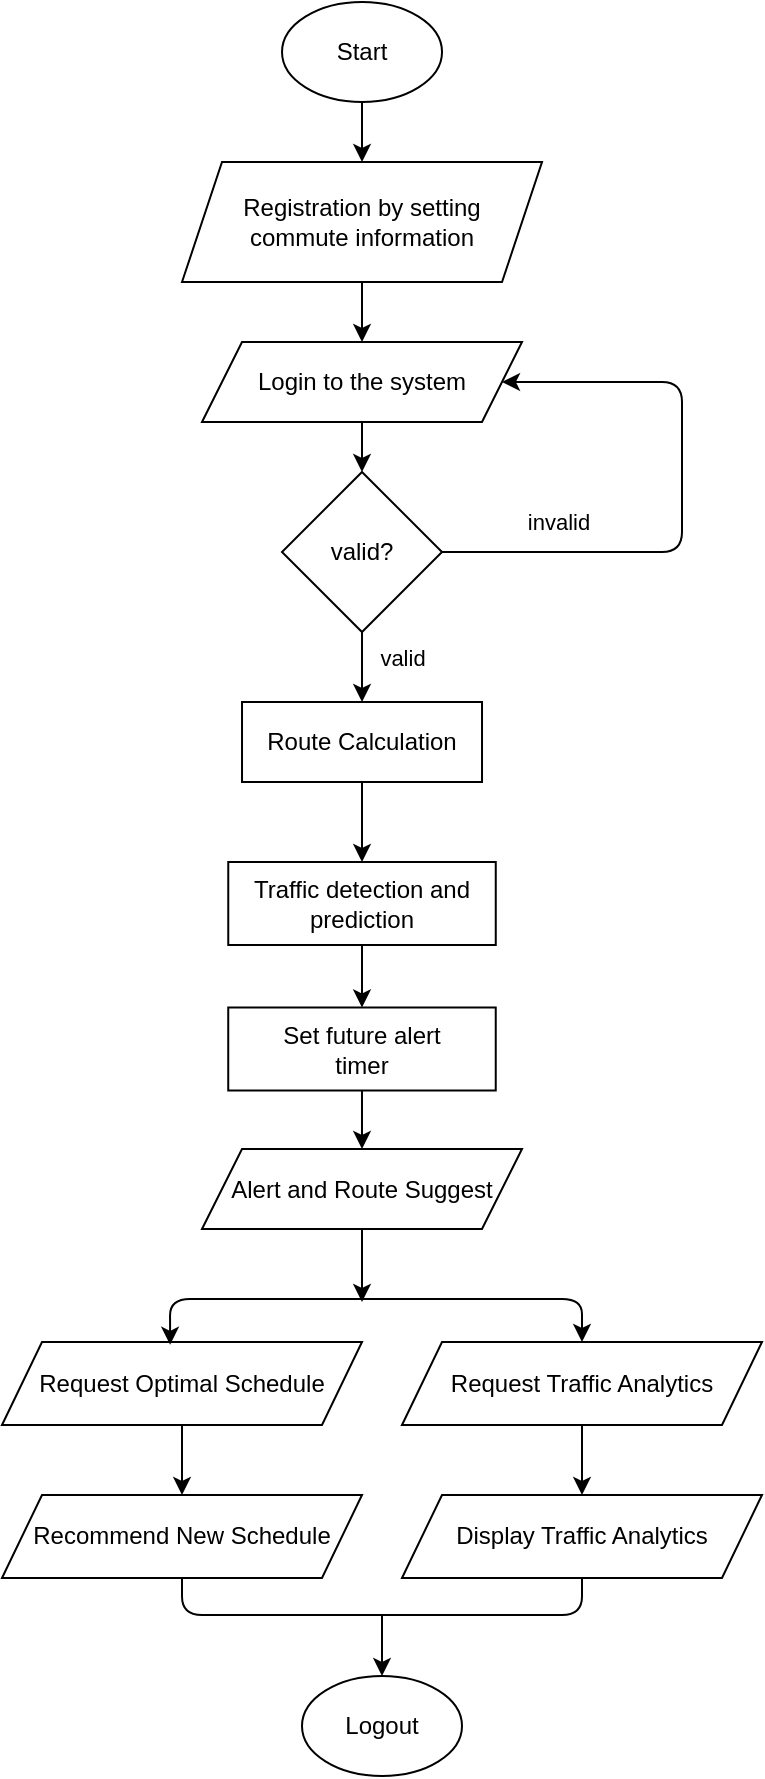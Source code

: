 <mxfile>
    <diagram id="ZNUTMDEAcTRhCldl6f15" name="Page-1">
        <mxGraphModel dx="2080" dy="2268" grid="1" gridSize="10" guides="1" tooltips="1" connect="1" arrows="1" fold="1" page="1" pageScale="1" pageWidth="850" pageHeight="1100" math="0" shadow="0">
            <root>
                <mxCell id="0"/>
                <mxCell id="1" parent="0"/>
                <mxCell id="23" style="edgeStyle=none;html=1;entryX=1;entryY=0.5;entryDx=0;entryDy=0;" parent="1" target="29" edge="1">
                    <mxGeometry relative="1" as="geometry">
                        <Array as="points">
                            <mxPoint x="620" y="290"/>
                        </Array>
                        <mxPoint x="430.707" y="265.732" as="sourcePoint"/>
                    </mxGeometry>
                </mxCell>
                <mxCell id="65" style="edgeStyle=none;html=1;" parent="1" source="59" target="63" edge="1">
                    <mxGeometry relative="1" as="geometry"/>
                </mxCell>
                <mxCell id="59" value="Registration by setting&lt;br&gt;commute information" style="shape=parallelogram;perimeter=parallelogramPerimeter;whiteSpace=wrap;html=1;fixedSize=1;" parent="1" vertex="1">
                    <mxGeometry x="710.01" y="70" width="180" height="60" as="geometry"/>
                </mxCell>
                <mxCell id="64" style="edgeStyle=none;html=1;" parent="1" source="60" target="59" edge="1">
                    <mxGeometry relative="1" as="geometry"/>
                </mxCell>
                <mxCell id="60" value="Start" style="ellipse;whiteSpace=wrap;html=1;" parent="1" vertex="1">
                    <mxGeometry x="760.01" y="-10" width="80" height="50" as="geometry"/>
                </mxCell>
                <mxCell id="67" style="edgeStyle=none;html=1;entryX=1;entryY=0.5;entryDx=0;entryDy=0;" parent="1" source="61" target="63" edge="1">
                    <mxGeometry relative="1" as="geometry">
                        <Array as="points">
                            <mxPoint x="960" y="265"/>
                            <mxPoint x="960" y="180"/>
                        </Array>
                    </mxGeometry>
                </mxCell>
                <mxCell id="68" value="invalid" style="edgeLabel;html=1;align=center;verticalAlign=middle;resizable=0;points=[];" parent="67" vertex="1" connectable="0">
                    <mxGeometry x="-0.415" relative="1" as="geometry">
                        <mxPoint x="-29" y="-15" as="offset"/>
                    </mxGeometry>
                </mxCell>
                <mxCell id="70" style="edgeStyle=none;html=1;entryX=0.5;entryY=0;entryDx=0;entryDy=0;" parent="1" source="61" target="62" edge="1">
                    <mxGeometry relative="1" as="geometry">
                        <mxPoint x="800" y="360.0" as="targetPoint"/>
                    </mxGeometry>
                </mxCell>
                <mxCell id="71" value="valid" style="edgeLabel;html=1;align=center;verticalAlign=middle;resizable=0;points=[];" parent="70" vertex="1" connectable="0">
                    <mxGeometry x="-0.284" relative="1" as="geometry">
                        <mxPoint x="20" as="offset"/>
                    </mxGeometry>
                </mxCell>
                <mxCell id="61" value="valid?" style="rhombus;whiteSpace=wrap;html=1;" parent="1" vertex="1">
                    <mxGeometry x="760" y="225" width="80" height="80" as="geometry"/>
                </mxCell>
                <mxCell id="73" style="edgeStyle=none;html=1;entryX=0.5;entryY=0;entryDx=0;entryDy=0;" parent="1" source="62" target="75" edge="1">
                    <mxGeometry relative="1" as="geometry">
                        <mxPoint x="800" y="428.5" as="targetPoint"/>
                    </mxGeometry>
                </mxCell>
                <mxCell id="62" value="Route Calculation" style="rounded=0;whiteSpace=wrap;html=1;" parent="1" vertex="1">
                    <mxGeometry x="740.01" y="340" width="120" height="40" as="geometry"/>
                </mxCell>
                <mxCell id="66" style="edgeStyle=none;html=1;" parent="1" source="63" target="61" edge="1">
                    <mxGeometry relative="1" as="geometry"/>
                </mxCell>
                <mxCell id="63" value="Login to the system" style="shape=parallelogram;perimeter=parallelogramPerimeter;whiteSpace=wrap;html=1;fixedSize=1;" parent="1" vertex="1">
                    <mxGeometry x="720" y="160" width="160" height="40" as="geometry"/>
                </mxCell>
                <mxCell id="78" style="edgeStyle=none;html=1;entryX=0.5;entryY=0;entryDx=0;entryDy=0;" parent="1" source="75" target="80" edge="1">
                    <mxGeometry relative="1" as="geometry">
                        <mxPoint x="800.001" y="498.5" as="targetPoint"/>
                    </mxGeometry>
                </mxCell>
                <mxCell id="75" value="Traffic detection and &lt;br&gt;prediction" style="rounded=0;whiteSpace=wrap;html=1;" parent="1" vertex="1">
                    <mxGeometry x="733.13" y="420" width="133.75" height="41.5" as="geometry"/>
                </mxCell>
                <mxCell id="88" style="edgeStyle=none;html=1;" parent="1" source="79" edge="1">
                    <mxGeometry relative="1" as="geometry">
                        <mxPoint x="800" y="640" as="targetPoint"/>
                    </mxGeometry>
                </mxCell>
                <mxCell id="79" value="Alert and Route Suggest" style="shape=parallelogram;perimeter=parallelogramPerimeter;whiteSpace=wrap;html=1;fixedSize=1;" parent="1" vertex="1">
                    <mxGeometry x="720" y="563.5" width="160" height="40" as="geometry"/>
                </mxCell>
                <mxCell id="81" style="edgeStyle=none;html=1;entryX=0.5;entryY=0;entryDx=0;entryDy=0;" parent="1" source="80" target="79" edge="1">
                    <mxGeometry relative="1" as="geometry"/>
                </mxCell>
                <mxCell id="80" value="Set future alert&lt;br style=&quot;border-color: var(--border-color);&quot;&gt;timer" style="rounded=0;whiteSpace=wrap;html=1;" parent="1" vertex="1">
                    <mxGeometry x="733.12" y="492.75" width="133.75" height="41.5" as="geometry"/>
                </mxCell>
                <mxCell id="91" style="edgeStyle=none;html=1;" parent="1" source="84" target="89" edge="1">
                    <mxGeometry relative="1" as="geometry"/>
                </mxCell>
                <mxCell id="84" value="Request Optimal Schedule" style="shape=parallelogram;perimeter=parallelogramPerimeter;whiteSpace=wrap;html=1;fixedSize=1;" parent="1" vertex="1">
                    <mxGeometry x="620" y="660" width="180" height="41.5" as="geometry"/>
                </mxCell>
                <mxCell id="92" style="edgeStyle=none;html=1;entryX=0.5;entryY=0;entryDx=0;entryDy=0;" parent="1" source="85" target="90" edge="1">
                    <mxGeometry relative="1" as="geometry"/>
                </mxCell>
                <mxCell id="85" value="Request Traffic Analytics" style="shape=parallelogram;perimeter=parallelogramPerimeter;whiteSpace=wrap;html=1;fixedSize=1;" parent="1" vertex="1">
                    <mxGeometry x="820" y="660" width="180" height="41.5" as="geometry"/>
                </mxCell>
                <mxCell id="86" value="" style="endArrow=classic;startArrow=classic;html=1;entryX=0.5;entryY=0;entryDx=0;entryDy=0;exitX=0.467;exitY=0.034;exitDx=0;exitDy=0;exitPerimeter=0;" parent="1" source="84" target="85" edge="1">
                    <mxGeometry width="50" height="50" relative="1" as="geometry">
                        <mxPoint x="720" y="578.5" as="sourcePoint"/>
                        <mxPoint x="770" y="528.5" as="targetPoint"/>
                        <Array as="points">
                            <mxPoint x="704" y="638.5"/>
                            <mxPoint x="910" y="638.5"/>
                        </Array>
                    </mxGeometry>
                </mxCell>
                <mxCell id="89" value="Recommend New Schedule" style="shape=parallelogram;perimeter=parallelogramPerimeter;whiteSpace=wrap;html=1;fixedSize=1;" parent="1" vertex="1">
                    <mxGeometry x="620" y="736.5" width="180" height="41.5" as="geometry"/>
                </mxCell>
                <mxCell id="90" value="Display Traffic Analytics" style="shape=parallelogram;perimeter=parallelogramPerimeter;whiteSpace=wrap;html=1;fixedSize=1;" parent="1" vertex="1">
                    <mxGeometry x="820" y="736.5" width="180" height="41.5" as="geometry"/>
                </mxCell>
                <mxCell id="94" value="" style="endArrow=none;html=1;entryX=0.5;entryY=1;entryDx=0;entryDy=0;exitX=0.5;exitY=1;exitDx=0;exitDy=0;" parent="1" source="89" target="90" edge="1">
                    <mxGeometry width="50" height="50" relative="1" as="geometry">
                        <mxPoint x="720" y="696.5" as="sourcePoint"/>
                        <mxPoint x="770" y="646.5" as="targetPoint"/>
                        <Array as="points">
                            <mxPoint x="710" y="796.5"/>
                            <mxPoint x="910" y="796.5"/>
                        </Array>
                    </mxGeometry>
                </mxCell>
                <mxCell id="95" value="Logout" style="ellipse;whiteSpace=wrap;html=1;" parent="1" vertex="1">
                    <mxGeometry x="770" y="827" width="80" height="50" as="geometry"/>
                </mxCell>
                <mxCell id="96" value="" style="endArrow=classic;html=1;entryX=0.5;entryY=0;entryDx=0;entryDy=0;" parent="1" target="95" edge="1">
                    <mxGeometry width="50" height="50" relative="1" as="geometry">
                        <mxPoint x="810" y="797" as="sourcePoint"/>
                        <mxPoint x="770" y="807" as="targetPoint"/>
                    </mxGeometry>
                </mxCell>
            </root>
        </mxGraphModel>
    </diagram>
</mxfile>